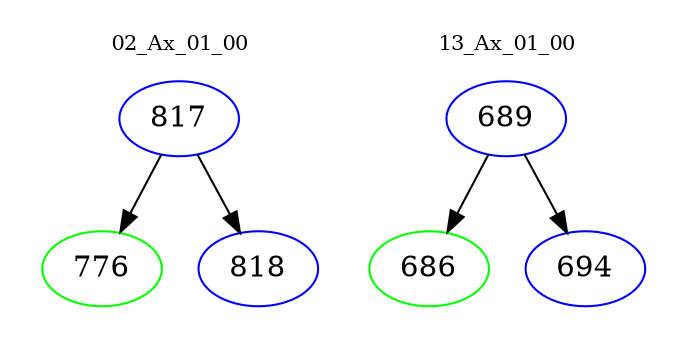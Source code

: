 digraph{
subgraph cluster_0 {
color = white
label = "02_Ax_01_00";
fontsize=10;
T0_817 [label="817", color="blue"]
T0_817 -> T0_776 [color="black"]
T0_776 [label="776", color="green"]
T0_817 -> T0_818 [color="black"]
T0_818 [label="818", color="blue"]
}
subgraph cluster_1 {
color = white
label = "13_Ax_01_00";
fontsize=10;
T1_689 [label="689", color="blue"]
T1_689 -> T1_686 [color="black"]
T1_686 [label="686", color="green"]
T1_689 -> T1_694 [color="black"]
T1_694 [label="694", color="blue"]
}
}
